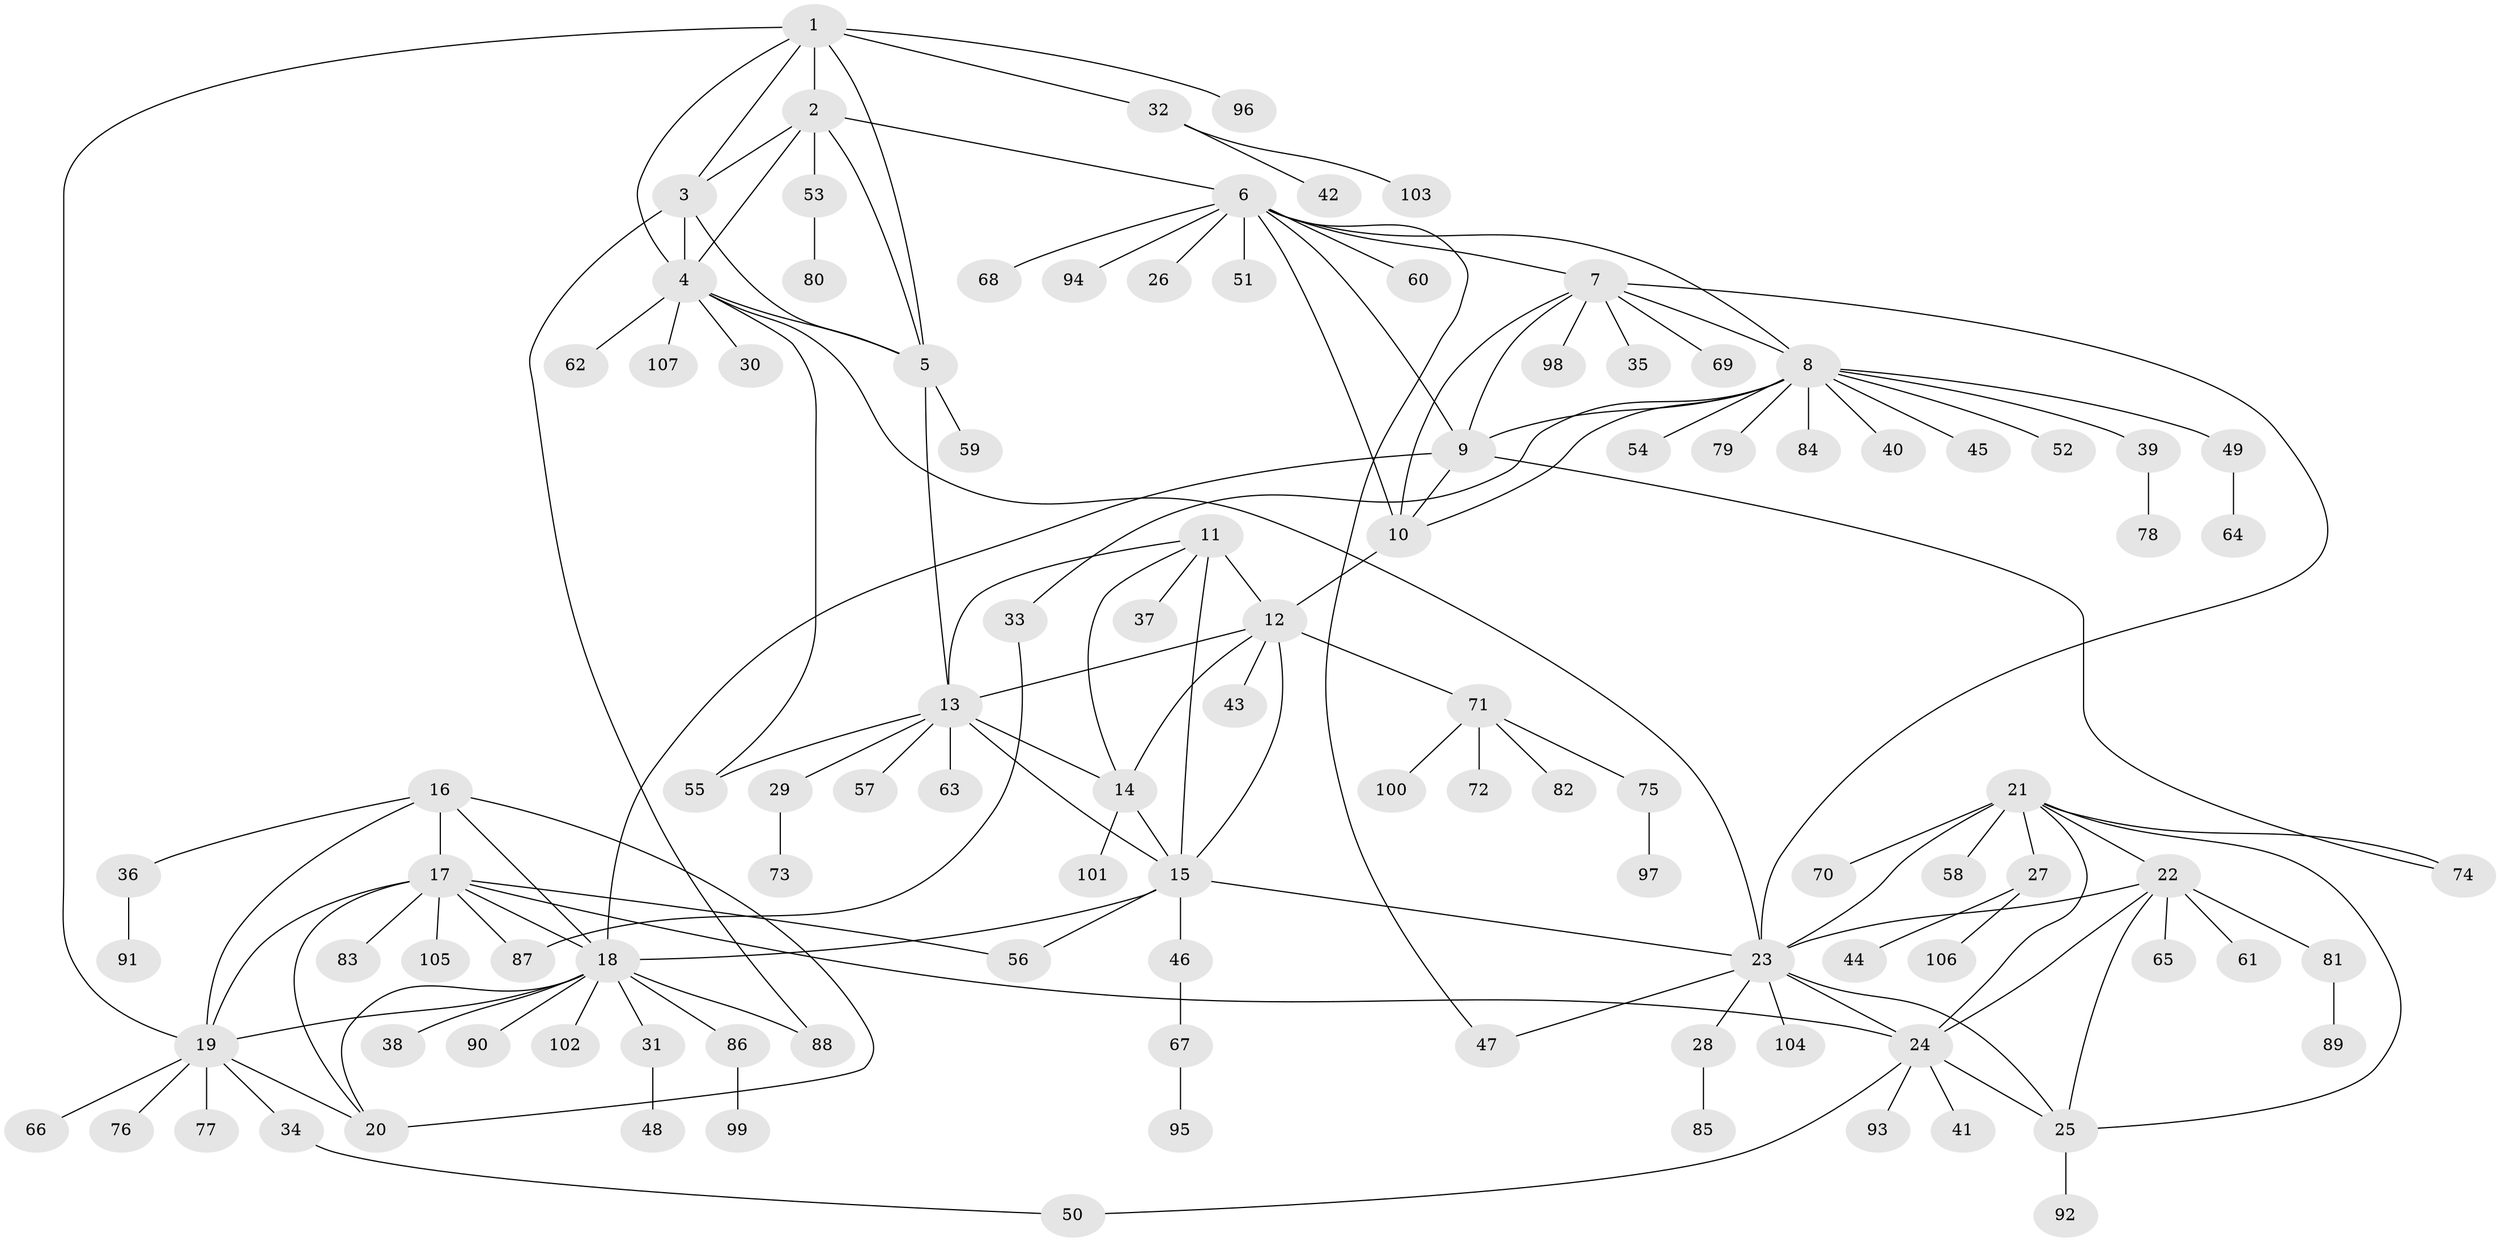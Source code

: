 // Generated by graph-tools (version 1.1) at 2025/11/02/27/25 16:11:31]
// undirected, 107 vertices, 149 edges
graph export_dot {
graph [start="1"]
  node [color=gray90,style=filled];
  1;
  2;
  3;
  4;
  5;
  6;
  7;
  8;
  9;
  10;
  11;
  12;
  13;
  14;
  15;
  16;
  17;
  18;
  19;
  20;
  21;
  22;
  23;
  24;
  25;
  26;
  27;
  28;
  29;
  30;
  31;
  32;
  33;
  34;
  35;
  36;
  37;
  38;
  39;
  40;
  41;
  42;
  43;
  44;
  45;
  46;
  47;
  48;
  49;
  50;
  51;
  52;
  53;
  54;
  55;
  56;
  57;
  58;
  59;
  60;
  61;
  62;
  63;
  64;
  65;
  66;
  67;
  68;
  69;
  70;
  71;
  72;
  73;
  74;
  75;
  76;
  77;
  78;
  79;
  80;
  81;
  82;
  83;
  84;
  85;
  86;
  87;
  88;
  89;
  90;
  91;
  92;
  93;
  94;
  95;
  96;
  97;
  98;
  99;
  100;
  101;
  102;
  103;
  104;
  105;
  106;
  107;
  1 -- 2;
  1 -- 3;
  1 -- 4;
  1 -- 5;
  1 -- 19;
  1 -- 32;
  1 -- 96;
  2 -- 3;
  2 -- 4;
  2 -- 5;
  2 -- 6;
  2 -- 53;
  3 -- 4;
  3 -- 5;
  3 -- 88;
  4 -- 5;
  4 -- 23;
  4 -- 30;
  4 -- 55;
  4 -- 62;
  4 -- 107;
  5 -- 13;
  5 -- 59;
  6 -- 7;
  6 -- 8;
  6 -- 9;
  6 -- 10;
  6 -- 26;
  6 -- 47;
  6 -- 51;
  6 -- 60;
  6 -- 68;
  6 -- 94;
  7 -- 8;
  7 -- 9;
  7 -- 10;
  7 -- 23;
  7 -- 35;
  7 -- 69;
  7 -- 98;
  8 -- 9;
  8 -- 10;
  8 -- 33;
  8 -- 39;
  8 -- 40;
  8 -- 45;
  8 -- 49;
  8 -- 52;
  8 -- 54;
  8 -- 79;
  8 -- 84;
  9 -- 10;
  9 -- 18;
  9 -- 74;
  10 -- 12;
  11 -- 12;
  11 -- 13;
  11 -- 14;
  11 -- 15;
  11 -- 37;
  12 -- 13;
  12 -- 14;
  12 -- 15;
  12 -- 43;
  12 -- 71;
  13 -- 14;
  13 -- 15;
  13 -- 29;
  13 -- 55;
  13 -- 57;
  13 -- 63;
  14 -- 15;
  14 -- 101;
  15 -- 18;
  15 -- 23;
  15 -- 46;
  15 -- 56;
  16 -- 17;
  16 -- 18;
  16 -- 19;
  16 -- 20;
  16 -- 36;
  17 -- 18;
  17 -- 19;
  17 -- 20;
  17 -- 24;
  17 -- 56;
  17 -- 83;
  17 -- 87;
  17 -- 105;
  18 -- 19;
  18 -- 20;
  18 -- 31;
  18 -- 38;
  18 -- 86;
  18 -- 88;
  18 -- 90;
  18 -- 102;
  19 -- 20;
  19 -- 34;
  19 -- 66;
  19 -- 76;
  19 -- 77;
  21 -- 22;
  21 -- 23;
  21 -- 24;
  21 -- 25;
  21 -- 27;
  21 -- 58;
  21 -- 70;
  21 -- 74;
  22 -- 23;
  22 -- 24;
  22 -- 25;
  22 -- 61;
  22 -- 65;
  22 -- 81;
  23 -- 24;
  23 -- 25;
  23 -- 28;
  23 -- 47;
  23 -- 104;
  24 -- 25;
  24 -- 41;
  24 -- 50;
  24 -- 93;
  25 -- 92;
  27 -- 44;
  27 -- 106;
  28 -- 85;
  29 -- 73;
  31 -- 48;
  32 -- 42;
  32 -- 103;
  33 -- 87;
  34 -- 50;
  36 -- 91;
  39 -- 78;
  46 -- 67;
  49 -- 64;
  53 -- 80;
  67 -- 95;
  71 -- 72;
  71 -- 75;
  71 -- 82;
  71 -- 100;
  75 -- 97;
  81 -- 89;
  86 -- 99;
}
